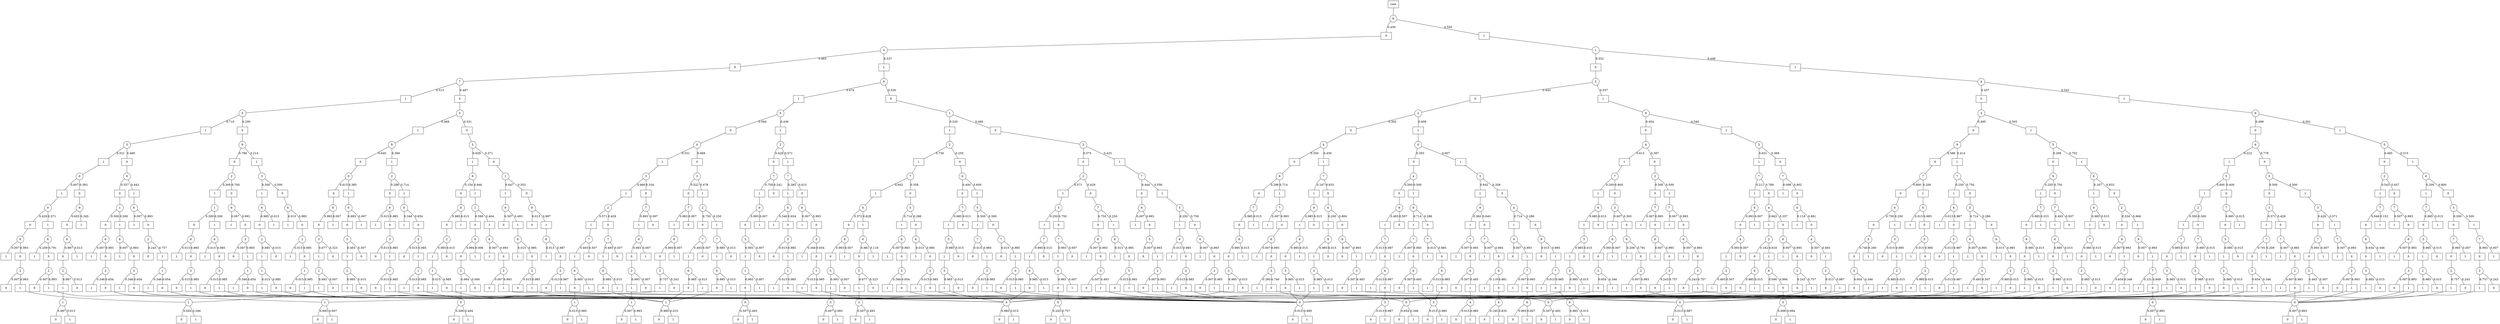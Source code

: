 graph G {
splines=true;
0 [shape=box, label = "root" ]
0--1;
1 [shape=circle, label=8]
1--2[label = 0.450, labelangle=110];
2 [shape=box, label=0]
2--3;
3 [shape=circle, label=4]
3--4[label = 0.463, labelangle=110];
4 [shape=box, label=0]
4--5;
5 [shape=circle, label=7]
5--6[label = 0.487, labelangle=110];
6 [shape=box, label=0]
6--7;
7 [shape=circle, label=5]
7--8[label = 0.531, labelangle=110];
8 [shape=box, label=0]
8--9;
9 [shape=circle, label=3]
9--10[label = 0.371, labelangle=110];
10 [shape=box, label=0]
10--11;
11 [shape=circle, label=1]
11--12[label = 0.353, labelangle=110];
12 [shape=box, label=0]
12--13;
13 [shape=circle, label=9]
13--14[label = 0.013, labelangle=110];
14 [shape=box, label=0]
13--15[label = 0.987, labelangle=110];
15 [shape=box, label=1]
15--16;
16 [shape=circle, label=6]
16--17[label = 0.987, labelangle=110];
17 [shape=box, label=0]
17--18;
18 [shape=circle, label=2]
18--19[label = 0.013, labelangle=110];
19 [shape=box, label=0]
18--20[label = 0.987, labelangle=110];
20 [shape=box, label=1]
20--21;
21 [shape=circle, label=0]
21--22[label = 0.013, labelangle=110];
22 [shape=box, label=0]
21--23[label = 0.987, labelangle=110];
23 [shape=box, label=1]
16--24[label = 0.013, labelangle=110];
24 [shape=box, label=1]
11--25[label = 0.647, labelangle=110];
25 [shape=box, label=1]
25--26;
26 [shape=circle, label=9]
26--27[label = 0.507, labelangle=110];
27 [shape=box, label=0]
26--28[label = 0.493, labelangle=110];
28 [shape=box, label=1]
28--29;
29 [shape=circle, label=6]
29--30[label = 0.985, labelangle=110];
30 [shape=box, label=0]
30--31;
31 [shape=circle, label=2]
31--32[label = 0.015, labelangle=110];
32 [shape=box, label=0]
31--33[label = 0.985, labelangle=110];
33 [shape=box, label=1]
33--34;
34 [shape=circle, label=0]
34--35[label = 0.015, labelangle=110];
35 [shape=box, label=0]
34--36[label = 0.985, labelangle=110];
36 [shape=box, label=1]
29--37[label = 0.015, labelangle=110];
37 [shape=box, label=1]
9--38[label = 0.629, labelangle=110];
38 [shape=box, label=1]
38--39;
39 [shape=circle, label=9]
39--40[label = 0.154, labelangle=110];
40 [shape=box, label=0]
40--41;
41 [shape=circle, label=6]
41--42[label = 0.985, labelangle=110];
42 [shape=box, label=0]
42--43;
43 [shape=circle, label=2]
43--44[label = 0.015, labelangle=110];
44 [shape=box, label=0]
43--45[label = 0.985, labelangle=110];
45 [shape=box, label=1]
45--46;
46 [shape=circle, label=1]
46--47[label = 0.985, labelangle=110];
47 [shape=box, label=0]
47--48;
48 [shape=circle, label=0]
48--49[label = 0.985, labelangle=110];
49 [shape=box, label=0]
48--50[label = 0.015, labelangle=110];
50 [shape=box, label=1]
46--51[label = 0.015, labelangle=110];
51 [shape=box, label=1]
41--52[label = 0.015, labelangle=110];
52 [shape=box, label=1]
39--53[label = 0.846, labelangle=110];
53 [shape=box, label=1]
53--54;
54 [shape=circle, label=1]
54--55[label = 0.596, labelangle=110];
55 [shape=box, label=0]
55--56;
56 [shape=circle, label=6]
56--57[label = 0.994, labelangle=110];
57 [shape=box, label=0]
57--58;
58 [shape=circle, label=2]
58--59[label = 0.006, labelangle=110];
59 [shape=box, label=0]
58--60[label = 0.994, labelangle=110];
60 [shape=box, label=1]
60--61;
61 [shape=circle, label=0]
61--62[label = 0.506, labelangle=110];
62 [shape=box, label=0]
61--63[label = 0.494, labelangle=110];
63 [shape=box, label=1]
56--64[label = 0.006, labelangle=110];
64 [shape=box, label=1]
54--65[label = 0.404, labelangle=110];
65 [shape=box, label=1]
65--66;
66 [shape=circle, label=6]
66--67[label = 0.993, labelangle=110];
67 [shape=box, label=0]
67--68;
68 [shape=circle, label=2]
68--69[label = 0.007, labelangle=110];
69 [shape=box, label=0]
68--70[label = 0.993, labelangle=110];
70 [shape=box, label=1]
70--71;
71 [shape=circle, label=0]
71--72[label = 0.007, labelangle=110];
72 [shape=box, label=0]
71--73[label = 0.993, labelangle=110];
73 [shape=box, label=1]
66--74[label = 0.007, labelangle=110];
74 [shape=box, label=1]
7--75[label = 0.469, labelangle=110];
75 [shape=box, label=1]
75--76;
76 [shape=circle, label=9]
76--77[label = 0.640, labelangle=110];
77 [shape=box, label=0]
77--78;
78 [shape=circle, label=0]
78--79[label = 0.615, labelangle=110];
79 [shape=box, label=0]
79--80;
80 [shape=circle, label=6]
80--81[label = 0.993, labelangle=110];
81 [shape=box, label=0]
81--82;
82 [shape=circle, label=3]
82--83[label = 0.323, labelangle=110];
83 [shape=box, label=0]
82--84[label = 0.677, labelangle=110];
84 [shape=box, label=1]
84--85;
85 [shape=circle, label=2]
85--86[label = 0.007, labelangle=110];
86 [shape=box, label=0]
85--87[label = 0.993, labelangle=110];
87 [shape=box, label=1]
87--88;
88 [shape=circle, label=1]
88--89[label = 0.654, labelangle=110];
89 [shape=box, label=0]
88--90[label = 0.346, labelangle=110];
90 [shape=box, label=1]
80--91[label = 0.007, labelangle=110];
91 [shape=box, label=1]
78--92[label = 0.385, labelangle=110];
92 [shape=box, label=1]
92--93;
93 [shape=circle, label=6]
93--94[label = 0.993, labelangle=110];
94 [shape=box, label=0]
94--95;
95 [shape=circle, label=3]
95--96[label = 0.507, labelangle=110];
96 [shape=box, label=0]
95--97[label = 0.493, labelangle=110];
97 [shape=box, label=1]
97--98;
98 [shape=circle, label=2]
98--99[label = 0.015, labelangle=110];
99 [shape=box, label=0]
98--100[label = 0.985, labelangle=110];
100 [shape=box, label=1]
100--101;
101 [shape=circle, label=1]
101--102[label = 0.985, labelangle=110];
102 [shape=box, label=0]
101--103[label = 0.015, labelangle=110];
103 [shape=box, label=1]
93--104[label = 0.007, labelangle=110];
104 [shape=box, label=1]
76--105[label = 0.360, labelangle=110];
105 [shape=box, label=1]
105--106;
106 [shape=circle, label=2]
106--107[label = 0.286, labelangle=110];
107 [shape=box, label=0]
107--108;
108 [shape=circle, label=6]
108--109[label = 0.985, labelangle=110];
109 [shape=box, label=0]
109--110;
110 [shape=circle, label=3]
110--111[label = 0.015, labelangle=110];
111 [shape=box, label=0]
110--112[label = 0.985, labelangle=110];
112 [shape=box, label=1]
112--113;
113 [shape=circle, label=1]
113--114[label = 0.015, labelangle=110];
114 [shape=box, label=0]
113--115[label = 0.985, labelangle=110];
115 [shape=box, label=1]
115--34;
108--119[label = 0.015, labelangle=110];
119 [shape=box, label=1]
106--120[label = 0.714, labelangle=110];
120 [shape=box, label=1]
120--121;
121 [shape=circle, label=6]
121--122[label = 0.654, labelangle=110];
122 [shape=box, label=0]
122--123;
123 [shape=circle, label=3]
123--124[label = 0.015, labelangle=110];
124 [shape=box, label=0]
123--125[label = 0.985, labelangle=110];
125 [shape=box, label=1]
125--126;
126 [shape=circle, label=1]
126--127[label = 0.985, labelangle=110];
127 [shape=box, label=0]
127--34;
126--131[label = 0.015, labelangle=110];
131 [shape=box, label=1]
121--132[label = 0.346, labelangle=110];
132 [shape=box, label=1]
5--133[label = 0.513, labelangle=110];
133 [shape=box, label=1]
133--134;
134 [shape=circle, label=5]
134--135[label = 0.290, labelangle=110];
135 [shape=box, label=0]
135--136;
136 [shape=circle, label=9]
136--137[label = 0.786, labelangle=110];
137 [shape=box, label=0]
137--138;
138 [shape=circle, label=2]
138--139[label = 0.700, labelangle=110];
139 [shape=box, label=0]
139--140;
140 [shape=circle, label=6]
140--141[label = 0.993, labelangle=110];
141 [shape=box, label=0]
141--142;
142 [shape=circle, label=3]
142--143[label = 0.007, labelangle=110];
143 [shape=box, label=0]
142--144[label = 0.993, labelangle=110];
144 [shape=box, label=1]
144--145;
145 [shape=circle, label=1]
145--146[label = 0.654, labelangle=110];
146 [shape=box, label=0]
146--34;
145--150[label = 0.346, labelangle=110];
150 [shape=box, label=1]
140--151[label = 0.007, labelangle=110];
151 [shape=box, label=1]
138--152[label = 0.300, labelangle=110];
152 [shape=box, label=1]
152--153;
153 [shape=circle, label=1]
153--154[label = 0.500, labelangle=110];
154 [shape=box, label=0]
154--155;
155 [shape=circle, label=6]
155--156[label = 0.985, labelangle=110];
156 [shape=box, label=0]
156--157;
157 [shape=circle, label=3]
157--158[label = 0.015, labelangle=110];
158 [shape=box, label=0]
157--159[label = 0.985, labelangle=110];
159 [shape=box, label=1]
159--48;
155--163[label = 0.015, labelangle=110];
163 [shape=box, label=1]
153--164[label = 0.500, labelangle=110];
164 [shape=box, label=1]
164--165;
165 [shape=circle, label=6]
165--166[label = 0.985, labelangle=110];
166 [shape=box, label=0]
166--167;
167 [shape=circle, label=3]
167--168[label = 0.015, labelangle=110];
168 [shape=box, label=0]
167--169[label = 0.985, labelangle=110];
169 [shape=box, label=1]
169--34;
165--173[label = 0.015, labelangle=110];
173 [shape=box, label=1]
136--174[label = 0.214, labelangle=110];
174 [shape=box, label=1]
174--175;
175 [shape=circle, label=3]
175--176[label = 0.500, labelangle=110];
176 [shape=box, label=0]
176--177;
177 [shape=circle, label=6]
177--178[label = 0.985, labelangle=110];
178 [shape=box, label=0]
178--179;
179 [shape=circle, label=2]
179--180[label = 0.985, labelangle=110];
180 [shape=box, label=0]
180--181;
181 [shape=circle, label=1]
181--182[label = 0.015, labelangle=110];
182 [shape=box, label=0]
181--183[label = 0.985, labelangle=110];
183 [shape=box, label=1]
183--34;
179--187[label = 0.015, labelangle=110];
187 [shape=box, label=1]
177--188[label = 0.015, labelangle=110];
188 [shape=box, label=1]
175--189[label = 0.500, labelangle=110];
189 [shape=box, label=1]
189--190;
190 [shape=circle, label=6]
190--191[label = 0.985, labelangle=110];
191 [shape=box, label=0]
191--192;
192 [shape=circle, label=2]
192--193[label = 0.015, labelangle=110];
193 [shape=box, label=0]
192--194[label = 0.985, labelangle=110];
194 [shape=box, label=1]
194--195;
195 [shape=circle, label=1]
195--196[label = 0.985, labelangle=110];
196 [shape=box, label=0]
196--48;
195--200[label = 0.015, labelangle=110];
200 [shape=box, label=1]
190--201[label = 0.015, labelangle=110];
201 [shape=box, label=1]
134--202[label = 0.710, labelangle=110];
202 [shape=box, label=1]
202--203;
203 [shape=circle, label=3]
203--204[label = 0.469, labelangle=110];
204 [shape=box, label=0]
204--205;
205 [shape=circle, label=9]
205--206[label = 0.557, labelangle=110];
206 [shape=box, label=0]
206--207;
207 [shape=circle, label=1]
207--208[label = 0.500, labelangle=110];
208 [shape=box, label=0]
208--209;
209 [shape=circle, label=6]
209--210[label = 0.993, labelangle=110];
210 [shape=box, label=0]
210--211;
211 [shape=circle, label=2]
211--212[label = 0.654, labelangle=110];
212 [shape=box, label=0]
212--34;
211--216[label = 0.346, labelangle=110];
216 [shape=box, label=1]
209--217[label = 0.007, labelangle=110];
217 [shape=box, label=1]
207--218[label = 0.500, labelangle=110];
218 [shape=box, label=1]
218--219;
219 [shape=circle, label=6]
219--220[label = 0.993, labelangle=110];
220 [shape=box, label=0]
220--221;
221 [shape=circle, label=2]
221--222[label = 0.654, labelangle=110];
222 [shape=box, label=0]
222--34;
221--226[label = 0.346, labelangle=110];
226 [shape=box, label=1]
219--227[label = 0.007, labelangle=110];
227 [shape=box, label=1]
205--228[label = 0.443, labelangle=110];
228 [shape=box, label=1]
228--229;
229 [shape=circle, label=6]
229--230[label = 0.993, labelangle=110];
230 [shape=box, label=0]
230--231;
231 [shape=circle, label=2]
231--232[label = 0.243, labelangle=110];
232 [shape=box, label=0]
231--233[label = 0.757, labelangle=110];
233 [shape=box, label=1]
233--234;
234 [shape=circle, label=1]
234--235[label = 0.654, labelangle=110];
235 [shape=box, label=0]
235--34;
234--239[label = 0.346, labelangle=110];
239 [shape=box, label=1]
229--240[label = 0.007, labelangle=110];
240 [shape=box, label=1]
203--241[label = 0.531, labelangle=110];
241 [shape=box, label=1]
241--242;
242 [shape=circle, label=0]
242--243[label = 0.393, labelangle=110];
243 [shape=box, label=0]
243--244;
244 [shape=circle, label=9]
244--245[label = 0.655, labelangle=110];
245 [shape=box, label=0]
245--246;
246 [shape=circle, label=6]
246--247[label = 0.987, labelangle=110];
247 [shape=box, label=0]
247--248;
248 [shape=circle, label=2]
248--249[label = 0.013, labelangle=110];
249 [shape=box, label=0]
248--250[label = 0.987, labelangle=110];
250 [shape=box, label=1]
250--251;
251 [shape=circle, label=1]
251--252[label = 0.987, labelangle=110];
252 [shape=box, label=0]
251--253[label = 0.013, labelangle=110];
253 [shape=box, label=1]
246--254[label = 0.013, labelangle=110];
254 [shape=box, label=1]
244--255[label = 0.345, labelangle=110];
255 [shape=box, label=1]
242--256[label = 0.607, labelangle=110];
256 [shape=box, label=1]
256--257;
257 [shape=circle, label=9]
257--258[label = 0.429, labelangle=110];
258 [shape=box, label=0]
258--259;
259 [shape=circle, label=6]
259--260[label = 0.993, labelangle=110];
260 [shape=box, label=0]
260--261;
261 [shape=circle, label=2]
261--262[label = 0.007, labelangle=110];
262 [shape=box, label=0]
261--263[label = 0.993, labelangle=110];
263 [shape=box, label=1]
263--88;
259--267[label = 0.007, labelangle=110];
267 [shape=box, label=1]
257--268[label = 0.571, labelangle=110];
268 [shape=box, label=1]
268--269;
269 [shape=circle, label=6]
269--270[label = 0.791, labelangle=110];
270 [shape=box, label=0]
270--271;
271 [shape=circle, label=2]
271--272[label = 0.007, labelangle=110];
272 [shape=box, label=0]
271--273[label = 0.993, labelangle=110];
273 [shape=box, label=1]
273--274;
274 [shape=circle, label=1]
274--275[label = 0.993, labelangle=110];
275 [shape=box, label=0]
274--276[label = 0.007, labelangle=110];
276 [shape=box, label=1]
269--277[label = 0.209, labelangle=110];
277 [shape=box, label=1]
3--278[label = 0.537, labelangle=110];
278 [shape=box, label=1]
278--279;
279 [shape=circle, label=9]
279--280[label = 0.526, labelangle=110];
280 [shape=box, label=0]
280--281;
281 [shape=circle, label=1]
281--282[label = 0.480, labelangle=110];
282 [shape=box, label=0]
282--283;
283 [shape=circle, label=3]
283--284[label = 0.575, labelangle=110];
284 [shape=box, label=0]
284--285;
285 [shape=circle, label=2]
285--286[label = 0.429, labelangle=110];
286 [shape=box, label=0]
286--287;
287 [shape=circle, label=7]
287--288[label = 0.750, labelangle=110];
288 [shape=box, label=0]
288--289;
289 [shape=circle, label=6]
289--290[label = 0.993, labelangle=110];
290 [shape=box, label=0]
290--291;
291 [shape=circle, label=5]
291--292[label = 0.507, labelangle=110];
292 [shape=box, label=0]
291--293[label = 0.493, labelangle=110];
293 [shape=box, label=1]
293--34;
289--297[label = 0.007, labelangle=110];
297 [shape=box, label=1]
287--298[label = 0.250, labelangle=110];
298 [shape=box, label=1]
298--299;
299 [shape=circle, label=6]
299--300[label = 0.985, labelangle=110];
300 [shape=box, label=0]
300--301;
301 [shape=circle, label=5]
301--302[label = 0.015, labelangle=110];
302 [shape=box, label=0]
301--303[label = 0.985, labelangle=110];
303 [shape=box, label=1]
303--34;
299--307[label = 0.015, labelangle=110];
307 [shape=box, label=1]
285--308[label = 0.571, labelangle=110];
308 [shape=box, label=1]
308--309;
309 [shape=circle, label=5]
309--310[label = 0.750, labelangle=110];
310 [shape=box, label=0]
310--311;
311 [shape=circle, label=7]
311--312[label = 0.007, labelangle=110];
312 [shape=box, label=0]
311--313[label = 0.993, labelangle=110];
313 [shape=box, label=1]
313--314;
314 [shape=circle, label=6]
314--315[label = 0.993, labelangle=110];
315 [shape=box, label=0]
315--316;
316 [shape=circle, label=0]
316--317[label = 0.243, labelangle=110];
317 [shape=box, label=0]
316--318[label = 0.757, labelangle=110];
318 [shape=box, label=1]
314--319[label = 0.007, labelangle=110];
319 [shape=box, label=1]
309--320[label = 0.250, labelangle=110];
320 [shape=box, label=1]
320--321;
321 [shape=circle, label=7]
321--322[label = 0.015, labelangle=110];
322 [shape=box, label=0]
321--323[label = 0.985, labelangle=110];
323 [shape=box, label=1]
323--324;
324 [shape=circle, label=6]
324--325[label = 0.985, labelangle=110];
325 [shape=box, label=0]
325--48;
324--329[label = 0.015, labelangle=110];
329 [shape=box, label=1]
283--330[label = 0.425, labelangle=110];
330 [shape=box, label=1]
330--331;
331 [shape=circle, label=7]
331--332[label = 0.444, labelangle=110];
332 [shape=box, label=0]
332--333;
333 [shape=circle, label=6]
333--334[label = 0.993, labelangle=110];
334 [shape=box, label=0]
334--335;
335 [shape=circle, label=5]
335--336[label = 0.007, labelangle=110];
336 [shape=box, label=0]
335--337[label = 0.993, labelangle=110];
337 [shape=box, label=1]
337--338;
338 [shape=circle, label=2]
338--339[label = 0.007, labelangle=110];
339 [shape=box, label=0]
338--340[label = 0.993, labelangle=110];
340 [shape=box, label=1]
340--341;
341 [shape=circle, label=0]
341--342[label = 0.654, labelangle=110];
342 [shape=box, label=0]
341--343[label = 0.346, labelangle=110];
343 [shape=box, label=1]
333--344[label = 0.007, labelangle=110];
344 [shape=box, label=1]
331--345[label = 0.556, labelangle=110];
345 [shape=box, label=1]
345--346;
346 [shape=circle, label=5]
346--347[label = 0.750, labelangle=110];
347 [shape=box, label=0]
347--348;
348 [shape=circle, label=6]
348--349[label = 0.993, labelangle=110];
349 [shape=box, label=0]
349--350;
350 [shape=circle, label=2]
350--351[label = 0.007, labelangle=110];
351 [shape=box, label=0]
350--352[label = 0.993, labelangle=110];
352 [shape=box, label=1]
352--71;
348--356[label = 0.007, labelangle=110];
356 [shape=box, label=1]
346--357[label = 0.250, labelangle=110];
357 [shape=box, label=1]
357--358;
358 [shape=circle, label=6]
358--359[label = 0.985, labelangle=110];
359 [shape=box, label=0]
359--360;
360 [shape=circle, label=2]
360--361[label = 0.985, labelangle=110];
361 [shape=box, label=0]
361--34;
360--365[label = 0.015, labelangle=110];
365 [shape=box, label=1]
358--366[label = 0.015, labelangle=110];
366 [shape=box, label=1]
281--367[label = 0.520, labelangle=110];
367 [shape=box, label=1]
367--368;
368 [shape=circle, label=2]
368--369[label = 0.250, labelangle=110];
369 [shape=box, label=0]
369--370;
370 [shape=circle, label=6]
370--371[label = 0.400, labelangle=110];
371 [shape=box, label=0]
371--372;
372 [shape=circle, label=7]
372--373[label = 0.015, labelangle=110];
373 [shape=box, label=0]
372--374[label = 0.985, labelangle=110];
374 [shape=box, label=1]
374--375;
375 [shape=circle, label=5]
375--376[label = 0.015, labelangle=110];
376 [shape=box, label=0]
375--377[label = 0.985, labelangle=110];
377 [shape=box, label=1]
377--378;
378 [shape=circle, label=3]
378--379[label = 0.015, labelangle=110];
379 [shape=box, label=0]
378--380[label = 0.985, labelangle=110];
380 [shape=box, label=1]
380--48;
370--384[label = 0.600, labelangle=110];
384 [shape=box, label=1]
384--385;
385 [shape=circle, label=5]
385--386[label = 0.500, labelangle=110];
386 [shape=box, label=0]
386--387;
387 [shape=circle, label=7]
387--388[label = 0.015, labelangle=110];
388 [shape=box, label=0]
387--389[label = 0.985, labelangle=110];
389 [shape=box, label=1]
389--390;
390 [shape=circle, label=3]
390--391[label = 0.015, labelangle=110];
391 [shape=box, label=0]
390--392[label = 0.985, labelangle=110];
392 [shape=box, label=1]
392--34;
385--396[label = 0.500, labelangle=110];
396 [shape=box, label=1]
396--397;
397 [shape=circle, label=7]
397--398[label = 0.015, labelangle=110];
398 [shape=box, label=0]
397--399[label = 0.985, labelangle=110];
399 [shape=box, label=1]
399--400;
400 [shape=circle, label=3]
400--401[label = 0.015, labelangle=110];
401 [shape=box, label=0]
400--402[label = 0.985, labelangle=110];
402 [shape=box, label=1]
402--34;
368--406[label = 0.750, labelangle=110];
406 [shape=box, label=1]
406--407;
407 [shape=circle, label=7]
407--408[label = 0.358, labelangle=110];
408 [shape=box, label=0]
408--409;
409 [shape=circle, label=5]
409--410[label = 0.286, labelangle=110];
410 [shape=box, label=0]
410--411;
411 [shape=circle, label=6]
411--412[label = 0.985, labelangle=110];
412 [shape=box, label=0]
412--413;
413 [shape=circle, label=3]
413--414[label = 0.985, labelangle=110];
414 [shape=box, label=0]
414--34;
413--418[label = 0.015, labelangle=110];
418 [shape=box, label=1]
411--419[label = 0.015, labelangle=110];
419 [shape=box, label=1]
409--420[label = 0.714, labelangle=110];
420 [shape=box, label=1]
420--421;
421 [shape=circle, label=6]
421--422[label = 0.993, labelangle=110];
422 [shape=box, label=0]
422--423;
423 [shape=circle, label=3]
423--424[label = 0.654, labelangle=110];
424 [shape=box, label=0]
424--34;
423--428[label = 0.346, labelangle=110];
428 [shape=box, label=1]
421--429[label = 0.007, labelangle=110];
429 [shape=box, label=1]
407--430[label = 0.642, labelangle=110];
430 [shape=box, label=1]
430--431;
431 [shape=circle, label=0]
431--432[label = 0.372, labelangle=110];
432 [shape=box, label=0]
432--433;
433 [shape=circle, label=6]
433--434[label = 0.993, labelangle=110];
434 [shape=box, label=0]
434--435;
435 [shape=circle, label=5]
435--436[label = 0.007, labelangle=110];
436 [shape=box, label=0]
435--437[label = 0.993, labelangle=110];
437 [shape=box, label=1]
437--438;
438 [shape=circle, label=3]
438--439[label = 0.007, labelangle=110];
439 [shape=box, label=0]
438--440[label = 0.993, labelangle=110];
440 [shape=box, label=1]
433--441[label = 0.007, labelangle=110];
441 [shape=box, label=1]
431--442[label = 0.628, labelangle=110];
442 [shape=box, label=1]
442--443;
443 [shape=circle, label=6]
443--444[label = 0.881, labelangle=110];
444 [shape=box, label=0]
444--445;
445 [shape=circle, label=5]
445--446[label = 0.323, labelangle=110];
446 [shape=box, label=0]
445--447[label = 0.677, labelangle=110];
447 [shape=box, label=1]
447--448;
448 [shape=circle, label=3]
448--449[label = 0.507, labelangle=110];
449 [shape=box, label=0]
448--450[label = 0.493, labelangle=110];
450 [shape=box, label=1]
443--451[label = 0.119, labelangle=110];
451 [shape=box, label=1]
279--452[label = 0.474, labelangle=110];
452 [shape=box, label=1]
452--453;
453 [shape=circle, label=5]
453--454[label = 0.564, labelangle=110];
454 [shape=box, label=0]
454--455;
455 [shape=circle, label=0]
455--456[label = 0.469, labelangle=110];
456 [shape=box, label=0]
456--457;
457 [shape=circle, label=3]
457--458[label = 0.522, labelangle=110];
458 [shape=box, label=0]
458--459;
459 [shape=circle, label=7]
459--460[label = 0.007, labelangle=110];
460 [shape=box, label=0]
459--461[label = 0.993, labelangle=110];
461 [shape=box, label=1]
461--462;
462 [shape=circle, label=6]
462--463[label = 0.993, labelangle=110];
463 [shape=box, label=0]
463--464;
464 [shape=circle, label=2]
464--465[label = 0.243, labelangle=110];
465 [shape=box, label=0]
464--466[label = 0.757, labelangle=110];
466 [shape=box, label=1]
466--274;
462--470[label = 0.007, labelangle=110];
470 [shape=box, label=1]
457--471[label = 0.478, labelangle=110];
471 [shape=box, label=1]
471--472;
472 [shape=circle, label=2]
472--473[label = 0.750, labelangle=110];
473 [shape=box, label=0]
473--474;
474 [shape=circle, label=7]
474--475[label = 0.507, labelangle=110];
475 [shape=box, label=0]
474--476[label = 0.493, labelangle=110];
476 [shape=box, label=1]
476--477;
477 [shape=circle, label=6]
477--478[label = 0.985, labelangle=110];
478 [shape=box, label=0]
478--101;
477--482[label = 0.015, labelangle=110];
482 [shape=box, label=1]
472--483[label = 0.250, labelangle=110];
483 [shape=box, label=1]
483--484;
484 [shape=circle, label=7]
484--485[label = 0.015, labelangle=110];
485 [shape=box, label=0]
484--486[label = 0.985, labelangle=110];
486 [shape=box, label=1]
486--487;
487 [shape=circle, label=6]
487--488[label = 0.985, labelangle=110];
488 [shape=box, label=0]
488--101;
487--492[label = 0.015, labelangle=110];
492 [shape=box, label=1]
455--493[label = 0.531, labelangle=110];
493 [shape=box, label=1]
493--494;
494 [shape=circle, label=3]
494--495[label = 0.334, labelangle=110];
495 [shape=box, label=0]
495--496;
496 [shape=circle, label=7]
496--497[label = 0.007, labelangle=110];
497 [shape=box, label=0]
496--498[label = 0.993, labelangle=110];
498 [shape=box, label=1]
498--499;
499 [shape=circle, label=6]
499--500[label = 0.993, labelangle=110];
500 [shape=box, label=0]
500--501;
501 [shape=circle, label=2]
501--502[label = 0.007, labelangle=110];
502 [shape=box, label=0]
501--503[label = 0.993, labelangle=110];
503 [shape=box, label=1]
503--504;
504 [shape=circle, label=1]
504--505[label = 0.007, labelangle=110];
505 [shape=box, label=0]
504--506[label = 0.993, labelangle=110];
506 [shape=box, label=1]
499--507[label = 0.007, labelangle=110];
507 [shape=box, label=1]
494--508[label = 0.666, labelangle=110];
508 [shape=box, label=1]
508--509;
509 [shape=circle, label=2]
509--510[label = 0.429, labelangle=110];
510 [shape=box, label=0]
510--511;
511 [shape=circle, label=7]
511--512[label = 0.507, labelangle=110];
512 [shape=box, label=0]
511--513[label = 0.493, labelangle=110];
513 [shape=box, label=1]
513--514;
514 [shape=circle, label=6]
514--515[label = 0.985, labelangle=110];
515 [shape=box, label=0]
515--101;
514--519[label = 0.015, labelangle=110];
519 [shape=box, label=1]
509--520[label = 0.571, labelangle=110];
520 [shape=box, label=1]
520--521;
521 [shape=circle, label=7]
521--522[label = 0.507, labelangle=110];
522 [shape=box, label=0]
521--523[label = 0.493, labelangle=110];
523 [shape=box, label=1]
523--524;
524 [shape=circle, label=6]
524--525[label = 0.985, labelangle=110];
525 [shape=box, label=0]
525--526;
526 [shape=circle, label=1]
526--527[label = 0.015, labelangle=110];
527 [shape=box, label=0]
526--528[label = 0.985, labelangle=110];
528 [shape=box, label=1]
524--529[label = 0.015, labelangle=110];
529 [shape=box, label=1]
453--530[label = 0.436, labelangle=110];
530 [shape=box, label=1]
530--531;
531 [shape=circle, label=2]
531--532[label = 0.429, labelangle=110];
532 [shape=box, label=0]
532--533;
533 [shape=circle, label=7]
533--534[label = 0.242, labelangle=110];
534 [shape=box, label=0]
533--535[label = 0.758, labelangle=110];
535 [shape=box, label=1]
535--536;
536 [shape=circle, label=6]
536--537[label = 0.993, labelangle=110];
537 [shape=box, label=0]
537--538;
538 [shape=circle, label=3]
538--539[label = 0.007, labelangle=110];
539 [shape=box, label=0]
538--540[label = 0.993, labelangle=110];
540 [shape=box, label=1]
540--541;
541 [shape=circle, label=1]
541--542[label = 0.993, labelangle=110];
542 [shape=box, label=0]
542--543;
543 [shape=circle, label=0]
543--544[label = 0.507, labelangle=110];
544 [shape=box, label=0]
543--545[label = 0.493, labelangle=110];
545 [shape=box, label=1]
541--546[label = 0.007, labelangle=110];
546 [shape=box, label=1]
536--547[label = 0.007, labelangle=110];
547 [shape=box, label=1]
531--548[label = 0.571, labelangle=110];
548 [shape=box, label=1]
548--549;
549 [shape=circle, label=7]
549--550[label = 0.615, labelangle=110];
550 [shape=box, label=0]
550--551;
551 [shape=circle, label=6]
551--552[label = 0.993, labelangle=110];
552 [shape=box, label=0]
552--553;
553 [shape=circle, label=3]
553--554[label = 0.654, labelangle=110];
554 [shape=box, label=0]
554--555;
555 [shape=circle, label=1]
555--556[label = 0.985, labelangle=110];
556 [shape=box, label=0]
556--34;
555--560[label = 0.015, labelangle=110];
560 [shape=box, label=1]
553--561[label = 0.346, labelangle=110];
561 [shape=box, label=1]
551--562[label = 0.007, labelangle=110];
562 [shape=box, label=1]
549--563[label = 0.385, labelangle=110];
563 [shape=box, label=1]
563--564;
564 [shape=circle, label=6]
564--565[label = 0.654, labelangle=110];
565 [shape=box, label=0]
565--566;
566 [shape=circle, label=3]
566--567[label = 0.015, labelangle=110];
567 [shape=box, label=0]
566--568[label = 0.985, labelangle=110];
568 [shape=box, label=1]
568--569;
569 [shape=circle, label=1]
569--570[label = 0.985, labelangle=110];
570 [shape=box, label=0]
570--34;
569--574[label = 0.015, labelangle=110];
574 [shape=box, label=1]
564--575[label = 0.346, labelangle=110];
575 [shape=box, label=1]
1--576[label = 0.550, labelangle=110];
576 [shape=box, label=1]
576--577;
577 [shape=circle, label=1]
577--578[label = 0.552, labelangle=110];
578 [shape=box, label=0]
578--579;
579 [shape=circle, label=5]
579--580[label = 0.443, labelangle=110];
580 [shape=box, label=0]
580--581;
581 [shape=circle, label=2]
581--582[label = 0.392, labelangle=110];
582 [shape=box, label=0]
582--583;
583 [shape=circle, label=4]
583--584[label = 0.550, labelangle=110];
584 [shape=box, label=0]
584--585;
585 [shape=circle, label=9]
585--586[label = 0.286, labelangle=110];
586 [shape=box, label=0]
586--587;
587 [shape=circle, label=7]
587--588[label = 0.985, labelangle=110];
588 [shape=box, label=0]
588--589;
589 [shape=circle, label=6]
589--590[label = 0.985, labelangle=110];
590 [shape=box, label=0]
590--591;
591 [shape=circle, label=3]
591--592[label = 0.015, labelangle=110];
592 [shape=box, label=0]
591--593[label = 0.985, labelangle=110];
593 [shape=box, label=1]
593--48;
589--597[label = 0.015, labelangle=110];
597 [shape=box, label=1]
587--598[label = 0.015, labelangle=110];
598 [shape=box, label=1]
585--599[label = 0.714, labelangle=110];
599 [shape=box, label=1]
599--600;
600 [shape=circle, label=7]
600--601[label = 0.993, labelangle=110];
601 [shape=box, label=0]
601--602;
602 [shape=circle, label=6]
602--603[label = 0.993, labelangle=110];
603 [shape=box, label=0]
603--604;
604 [shape=circle, label=3]
604--605[label = 0.740, labelangle=110];
605 [shape=box, label=0]
605--606;
606 [shape=circle, label=0]
606--607[label = 0.507, labelangle=110];
607 [shape=box, label=0]
606--608[label = 0.493, labelangle=110];
608 [shape=box, label=1]
604--609[label = 0.260, labelangle=110];
609 [shape=box, label=1]
602--610[label = 0.007, labelangle=110];
610 [shape=box, label=1]
600--611[label = 0.007, labelangle=110];
611 [shape=box, label=1]
583--612[label = 0.450, labelangle=110];
612 [shape=box, label=1]
612--613;
613 [shape=circle, label=7]
613--614[label = 0.833, labelangle=110];
614 [shape=box, label=0]
614--615;
615 [shape=circle, label=6]
615--616[label = 0.800, labelangle=110];
616 [shape=box, label=0]
616--617;
617 [shape=circle, label=9]
617--618[label = 0.007, labelangle=110];
618 [shape=box, label=0]
617--619[label = 0.993, labelangle=110];
619 [shape=box, label=1]
619--620;
620 [shape=circle, label=3]
620--621[label = 0.507, labelangle=110];
621 [shape=box, label=0]
620--622[label = 0.493, labelangle=110];
622 [shape=box, label=1]
622--21;
615--626[label = 0.200, labelangle=110];
626 [shape=box, label=1]
626--627;
627 [shape=circle, label=9]
627--628[label = 0.015, labelangle=110];
628 [shape=box, label=0]
627--629[label = 0.985, labelangle=110];
629 [shape=box, label=1]
629--630;
630 [shape=circle, label=3]
630--631[label = 0.015, labelangle=110];
631 [shape=box, label=0]
630--632[label = 0.985, labelangle=110];
632 [shape=box, label=1]
632--34;
613--636[label = 0.167, labelangle=110];
636 [shape=box, label=1]
636--637;
637 [shape=circle, label=9]
637--638[label = 0.015, labelangle=110];
638 [shape=box, label=0]
637--639[label = 0.985, labelangle=110];
639 [shape=box, label=1]
639--640;
640 [shape=circle, label=6]
640--641[label = 0.985, labelangle=110];
641 [shape=box, label=0]
641--642;
642 [shape=circle, label=3]
642--643[label = 0.985, labelangle=110];
643 [shape=box, label=0]
643--34;
642--647[label = 0.015, labelangle=110];
647 [shape=box, label=1]
640--648[label = 0.015, labelangle=110];
648 [shape=box, label=1]
581--649[label = 0.608, labelangle=110];
649 [shape=box, label=1]
649--650;
650 [shape=circle, label=0]
650--651[label = 0.393, labelangle=110];
651 [shape=box, label=0]
651--652;
652 [shape=circle, label=4]
652--653[label = 0.500, labelangle=110];
653 [shape=box, label=0]
653--654;
654 [shape=circle, label=9]
654--655[label = 0.507, labelangle=110];
655 [shape=box, label=0]
654--656[label = 0.493, labelangle=110];
656 [shape=box, label=1]
656--657;
657 [shape=circle, label=7]
657--658[label = 0.987, labelangle=110];
658 [shape=box, label=0]
658--659;
659 [shape=circle, label=6]
659--660[label = 0.987, labelangle=110];
660 [shape=box, label=0]
660--661;
661 [shape=circle, label=3]
661--662[label = 0.013, labelangle=110];
662 [shape=box, label=0]
661--663[label = 0.987, labelangle=110];
663 [shape=box, label=1]
659--664[label = 0.013, labelangle=110];
664 [shape=box, label=1]
657--665[label = 0.013, labelangle=110];
665 [shape=box, label=1]
652--666[label = 0.500, labelangle=110];
666 [shape=box, label=1]
666--667;
667 [shape=circle, label=9]
667--668[label = 0.286, labelangle=110];
668 [shape=box, label=0]
668--669;
669 [shape=circle, label=7]
669--670[label = 0.985, labelangle=110];
670 [shape=box, label=0]
670--671;
671 [shape=circle, label=6]
671--672[label = 0.985, labelangle=110];
672 [shape=box, label=0]
672--673;
673 [shape=circle, label=3]
673--674[label = 0.015, labelangle=110];
674 [shape=box, label=0]
673--675[label = 0.985, labelangle=110];
675 [shape=box, label=1]
671--676[label = 0.015, labelangle=110];
676 [shape=box, label=1]
669--677[label = 0.015, labelangle=110];
677 [shape=box, label=1]
667--678[label = 0.714, labelangle=110];
678 [shape=box, label=1]
678--679;
679 [shape=circle, label=7]
679--680[label = 0.993, labelangle=110];
680 [shape=box, label=0]
680--681;
681 [shape=circle, label=6]
681--682[label = 0.507, labelangle=110];
682 [shape=box, label=0]
681--683[label = 0.493, labelangle=110];
683 [shape=box, label=1]
683--673;
679--687[label = 0.007, labelangle=110];
687 [shape=box, label=1]
650--688[label = 0.607, labelangle=110];
688 [shape=box, label=1]
688--689;
689 [shape=circle, label=3]
689--690[label = 0.358, labelangle=110];
690 [shape=box, label=0]
690--691;
691 [shape=circle, label=4]
691--692[label = 0.286, labelangle=110];
692 [shape=box, label=0]
692--693;
693 [shape=circle, label=9]
693--694[label = 0.015, labelangle=110];
694 [shape=box, label=0]
693--695[label = 0.985, labelangle=110];
695 [shape=box, label=1]
695--696;
696 [shape=circle, label=7]
696--697[label = 0.985, labelangle=110];
697 [shape=box, label=0]
697--698;
698 [shape=circle, label=6]
698--699[label = 0.985, labelangle=110];
699 [shape=box, label=0]
698--700[label = 0.015, labelangle=110];
700 [shape=box, label=1]
696--701[label = 0.015, labelangle=110];
701 [shape=box, label=1]
691--702[label = 0.714, labelangle=110];
702 [shape=box, label=1]
702--703;
703 [shape=circle, label=9]
703--704[label = 0.007, labelangle=110];
704 [shape=box, label=0]
703--705[label = 0.993, labelangle=110];
705 [shape=box, label=1]
705--706;
706 [shape=circle, label=7]
706--707[label = 0.993, labelangle=110];
707 [shape=box, label=0]
707--708;
708 [shape=circle, label=6]
708--709[label = 0.993, labelangle=110];
709 [shape=box, label=0]
708--710[label = 0.007, labelangle=110];
710 [shape=box, label=1]
706--711[label = 0.007, labelangle=110];
711 [shape=box, label=1]
689--712[label = 0.642, labelangle=110];
712 [shape=box, label=1]
712--713;
713 [shape=circle, label=9]
713--714[label = 0.640, labelangle=110];
714 [shape=box, label=0]
714--715;
715 [shape=circle, label=7]
715--716[label = 0.993, labelangle=110];
716 [shape=box, label=0]
716--717;
717 [shape=circle, label=6]
717--718[label = 0.881, labelangle=110];
718 [shape=box, label=0]
718--719;
719 [shape=circle, label=4]
719--720[label = 0.165, labelangle=110];
720 [shape=box, label=0]
719--721[label = 0.835, labelangle=110];
721 [shape=box, label=1]
717--722[label = 0.119, labelangle=110];
722 [shape=box, label=1]
715--723[label = 0.007, labelangle=110];
723 [shape=box, label=1]
713--724[label = 0.360, labelangle=110];
724 [shape=box, label=1]
724--725;
725 [shape=circle, label=7]
725--726[label = 0.993, labelangle=110];
726 [shape=box, label=0]
726--727;
727 [shape=circle, label=6]
727--728[label = 0.507, labelangle=110];
728 [shape=box, label=0]
727--729[label = 0.493, labelangle=110];
729 [shape=box, label=1]
729--730;
730 [shape=circle, label=4]
730--731[label = 0.015, labelangle=110];
731 [shape=box, label=0]
730--732[label = 0.985, labelangle=110];
732 [shape=box, label=1]
725--733[label = 0.007, labelangle=110];
733 [shape=box, label=1]
579--734[label = 0.557, labelangle=110];
734 [shape=box, label=1]
734--735;
735 [shape=circle, label=9]
735--736[label = 0.454, labelangle=110];
736 [shape=box, label=0]
736--737;
737 [shape=circle, label=4]
737--738[label = 0.387, labelangle=110];
738 [shape=box, label=0]
738--739;
739 [shape=circle, label=2]
739--740[label = 0.500, labelangle=110];
740 [shape=box, label=0]
740--741;
741 [shape=circle, label=7]
741--742[label = 0.993, labelangle=110];
742 [shape=box, label=0]
742--743;
743 [shape=circle, label=6]
743--744[label = 0.993, labelangle=110];
744 [shape=box, label=0]
744--745;
745 [shape=circle, label=3]
745--746[label = 0.243, labelangle=110];
746 [shape=box, label=0]
745--747[label = 0.757, labelangle=110];
747 [shape=box, label=1]
747--341;
743--751[label = 0.007, labelangle=110];
751 [shape=box, label=1]
741--752[label = 0.007, labelangle=110];
752 [shape=box, label=1]
739--753[label = 0.500, labelangle=110];
753 [shape=box, label=1]
753--754;
754 [shape=circle, label=7]
754--755[label = 0.993, labelangle=110];
755 [shape=box, label=0]
755--756;
756 [shape=circle, label=6]
756--757[label = 0.993, labelangle=110];
757 [shape=box, label=0]
757--758;
758 [shape=circle, label=3]
758--759[label = 0.243, labelangle=110];
759 [shape=box, label=0]
758--760[label = 0.757, labelangle=110];
760 [shape=box, label=1]
760--71;
756--764[label = 0.007, labelangle=110];
764 [shape=box, label=1]
754--765[label = 0.007, labelangle=110];
765 [shape=box, label=1]
737--766[label = 0.613, labelangle=110];
766 [shape=box, label=1]
766--767;
767 [shape=circle, label=7]
767--768[label = 0.800, labelangle=110];
768 [shape=box, label=0]
768--769;
769 [shape=circle, label=3]
769--770[label = 0.393, labelangle=110];
770 [shape=box, label=0]
770--771;
771 [shape=circle, label=6]
771--772[label = 0.791, labelangle=110];
772 [shape=box, label=0]
772--773;
773 [shape=circle, label=2]
773--774[label = 0.993, labelangle=110];
774 [shape=box, label=0]
774--71;
773--778[label = 0.007, labelangle=110];
778 [shape=box, label=1]
771--779[label = 0.209, labelangle=110];
779 [shape=box, label=1]
769--780[label = 0.607, labelangle=110];
780 [shape=box, label=1]
780--781;
781 [shape=circle, label=6]
781--782[label = 0.993, labelangle=110];
782 [shape=box, label=0]
782--783;
783 [shape=circle, label=2]
783--784[label = 0.654, labelangle=110];
784 [shape=box, label=0]
784--34;
783--788[label = 0.346, labelangle=110];
788 [shape=box, label=1]
781--789[label = 0.007, labelangle=110];
789 [shape=box, label=1]
767--790[label = 0.200, labelangle=110];
790 [shape=box, label=1]
790--791;
791 [shape=circle, label=6]
791--792[label = 0.015, labelangle=110];
792 [shape=box, label=0]
791--793[label = 0.985, labelangle=110];
793 [shape=box, label=1]
793--794;
794 [shape=circle, label=3]
794--795[label = 0.015, labelangle=110];
795 [shape=box, label=0]
794--796[label = 0.985, labelangle=110];
796 [shape=box, label=1]
796--797;
797 [shape=circle, label=2]
797--798[label = 0.985, labelangle=110];
798 [shape=box, label=0]
798--34;
797--802[label = 0.015, labelangle=110];
802 [shape=box, label=1]
735--803[label = 0.546, labelangle=110];
803 [shape=box, label=1]
803--804;
804 [shape=circle, label=3]
804--805[label = 0.369, labelangle=110];
805 [shape=box, label=0]
805--806;
806 [shape=circle, label=7]
806--807[label = 0.902, labelangle=110];
807 [shape=box, label=0]
807--808;
808 [shape=circle, label=6]
808--809[label = 0.881, labelangle=110];
809 [shape=box, label=0]
809--810;
810 [shape=circle, label=4]
810--811[label = 0.507, labelangle=110];
811 [shape=box, label=0]
810--812[label = 0.493, labelangle=110];
812 [shape=box, label=1]
812--813;
813 [shape=circle, label=2]
813--814[label = 0.013, labelangle=110];
814 [shape=box, label=0]
813--815[label = 0.987, labelangle=110];
815 [shape=box, label=1]
815--21;
808--819[label = 0.119, labelangle=110];
819 [shape=box, label=1]
806--820[label = 0.098, labelangle=110];
820 [shape=box, label=1]
804--821[label = 0.631, labelangle=110];
821 [shape=box, label=1]
821--822;
822 [shape=circle, label=7]
822--823[label = 0.789, labelangle=110];
823 [shape=box, label=0]
823--824;
824 [shape=circle, label=4]
824--825[label = 0.337, labelangle=110];
825 [shape=box, label=0]
825--826;
826 [shape=circle, label=6]
826--827[label = 0.993, labelangle=110];
827 [shape=box, label=0]
827--828;
828 [shape=circle, label=2]
828--829[label = 0.243, labelangle=110];
829 [shape=box, label=0]
828--830[label = 0.757, labelangle=110];
830 [shape=box, label=1]
830--606;
826--834[label = 0.007, labelangle=110];
834 [shape=box, label=1]
824--835[label = 0.663, labelangle=110];
835 [shape=box, label=1]
835--836;
836 [shape=circle, label=2]
836--837[label = 0.182, labelangle=110];
837 [shape=box, label=0]
837--838;
838 [shape=circle, label=6]
838--839[label = 0.985, labelangle=110];
839 [shape=box, label=0]
839--34;
838--843[label = 0.015, labelangle=110];
843 [shape=box, label=1]
836--844[label = 0.818, labelangle=110];
844 [shape=box, label=1]
844--845;
845 [shape=circle, label=6]
845--846[label = 0.994, labelangle=110];
846 [shape=box, label=0]
846--847;
847 [shape=circle, label=0]
847--848[label = 0.006, labelangle=110];
848 [shape=box, label=0]
847--849[label = 0.994, labelangle=110];
849 [shape=box, label=1]
845--850[label = 0.006, labelangle=110];
850 [shape=box, label=1]
822--851[label = 0.211, labelangle=110];
851 [shape=box, label=1]
851--852;
852 [shape=circle, label=6]
852--853[label = 0.993, labelangle=110];
853 [shape=box, label=0]
853--854;
854 [shape=circle, label=4]
854--855[label = 0.007, labelangle=110];
855 [shape=box, label=0]
854--856[label = 0.993, labelangle=110];
856 [shape=box, label=1]
856--857;
857 [shape=circle, label=2]
857--858[label = 0.507, labelangle=110];
858 [shape=box, label=0]
857--859[label = 0.493, labelangle=110];
859 [shape=box, label=1]
859--48;
852--863[label = 0.007, labelangle=110];
863 [shape=box, label=1]
577--864[label = 0.448, labelangle=110];
864 [shape=box, label=1]
864--865;
865 [shape=circle, label=4]
865--866[label = 0.457, labelangle=110];
866 [shape=box, label=0]
866--867;
867 [shape=circle, label=3]
867--868[label = 0.495, labelangle=110];
868 [shape=box, label=0]
868--869;
869 [shape=circle, label=9]
869--870[label = 0.586, labelangle=110];
870 [shape=box, label=0]
870--871;
871 [shape=circle, label=7]
871--872[label = 0.800, labelangle=110];
872 [shape=box, label=0]
872--873;
873 [shape=circle, label=6]
873--874[label = 0.750, labelangle=110];
874 [shape=box, label=0]
874--875;
875 [shape=circle, label=5]
875--876[label = 0.740, labelangle=110];
876 [shape=box, label=0]
876--877;
877 [shape=circle, label=2]
877--878[label = 0.654, labelangle=110];
878 [shape=box, label=0]
878--34;
877--882[label = 0.346, labelangle=110];
882 [shape=box, label=1]
875--883[label = 0.260, labelangle=110];
883 [shape=box, label=1]
873--884[label = 0.250, labelangle=110];
884 [shape=box, label=1]
884--885;
885 [shape=circle, label=5]
885--886[label = 0.015, labelangle=110];
886 [shape=box, label=0]
885--887[label = 0.985, labelangle=110];
887 [shape=box, label=1]
887--888;
888 [shape=circle, label=2]
888--889[label = 0.015, labelangle=110];
889 [shape=box, label=0]
888--890[label = 0.985, labelangle=110];
890 [shape=box, label=1]
890--34;
871--894[label = 0.200, labelangle=110];
894 [shape=box, label=1]
894--895;
895 [shape=circle, label=6]
895--896[label = 0.985, labelangle=110];
896 [shape=box, label=0]
896--897;
897 [shape=circle, label=5]
897--898[label = 0.985, labelangle=110];
898 [shape=box, label=0]
898--899;
899 [shape=circle, label=2]
899--900[label = 0.985, labelangle=110];
900 [shape=box, label=0]
900--34;
899--904[label = 0.015, labelangle=110];
904 [shape=box, label=1]
897--905[label = 0.015, labelangle=110];
905 [shape=box, label=1]
895--906[label = 0.015, labelangle=110];
906 [shape=box, label=1]
869--907[label = 0.414, labelangle=110];
907 [shape=box, label=1]
907--908;
908 [shape=circle, label=7]
908--909[label = 0.750, labelangle=110];
909 [shape=box, label=0]
909--910;
910 [shape=circle, label=5]
910--911[label = 0.286, labelangle=110];
911 [shape=box, label=0]
911--912;
912 [shape=circle, label=6]
912--913[label = 0.985, labelangle=110];
913 [shape=box, label=0]
913--914;
914 [shape=circle, label=2]
914--915[label = 0.015, labelangle=110];
915 [shape=box, label=0]
914--916[label = 0.985, labelangle=110];
916 [shape=box, label=1]
916--34;
912--920[label = 0.015, labelangle=110];
920 [shape=box, label=1]
910--921[label = 0.714, labelangle=110];
921 [shape=box, label=1]
921--922;
922 [shape=circle, label=6]
922--923[label = 0.993, labelangle=110];
923 [shape=box, label=0]
923--924;
924 [shape=circle, label=2]
924--925[label = 0.507, labelangle=110];
925 [shape=box, label=0]
924--926[label = 0.493, labelangle=110];
926 [shape=box, label=1]
926--34;
922--930[label = 0.007, labelangle=110];
930 [shape=box, label=1]
908--931[label = 0.250, labelangle=110];
931 [shape=box, label=1]
931--932;
932 [shape=circle, label=6]
932--933[label = 0.987, labelangle=110];
933 [shape=box, label=0]
933--934;
934 [shape=circle, label=5]
934--935[label = 0.013, labelangle=110];
935 [shape=box, label=0]
934--936[label = 0.987, labelangle=110];
936 [shape=box, label=1]
936--937;
937 [shape=circle, label=2]
937--938[label = 0.013, labelangle=110];
938 [shape=box, label=0]
937--939[label = 0.987, labelangle=110];
939 [shape=box, label=1]
939--21;
932--943[label = 0.013, labelangle=110];
943 [shape=box, label=1]
867--944[label = 0.505, labelangle=110];
944 [shape=box, label=1]
944--945;
945 [shape=circle, label=5]
945--946[label = 0.298, labelangle=110];
946 [shape=box, label=0]
946--947;
947 [shape=circle, label=9]
947--948[label = 0.750, labelangle=110];
948 [shape=box, label=0]
948--949;
949 [shape=circle, label=7]
949--950[label = 0.507, labelangle=110];
950 [shape=box, label=0]
949--951[label = 0.493, labelangle=110];
951 [shape=box, label=1]
951--952;
952 [shape=circle, label=6]
952--953[label = 0.985, labelangle=110];
953 [shape=box, label=0]
953--954;
954 [shape=circle, label=2]
954--955[label = 0.015, labelangle=110];
955 [shape=box, label=0]
954--956[label = 0.985, labelangle=110];
956 [shape=box, label=1]
956--34;
952--960[label = 0.015, labelangle=110];
960 [shape=box, label=1]
947--961[label = 0.250, labelangle=110];
961 [shape=box, label=1]
961--962;
962 [shape=circle, label=7]
962--963[label = 0.985, labelangle=110];
963 [shape=box, label=0]
963--964;
964 [shape=circle, label=6]
964--965[label = 0.985, labelangle=110];
965 [shape=box, label=0]
965--966;
966 [shape=circle, label=2]
966--967[label = 0.015, labelangle=110];
967 [shape=box, label=0]
966--968[label = 0.985, labelangle=110];
968 [shape=box, label=1]
968--34;
964--972[label = 0.015, labelangle=110];
972 [shape=box, label=1]
962--973[label = 0.015, labelangle=110];
973 [shape=box, label=1]
945--974[label = 0.702, labelangle=110];
974 [shape=box, label=1]
974--975;
975 [shape=circle, label=6]
975--976[label = 0.833, labelangle=110];
976 [shape=box, label=0]
976--977;
977 [shape=circle, label=2]
977--978[label = 0.334, labelangle=110];
978 [shape=box, label=0]
978--979;
979 [shape=circle, label=9]
979--980[label = 0.007, labelangle=110];
980 [shape=box, label=0]
979--981[label = 0.993, labelangle=110];
981 [shape=box, label=1]
981--982;
982 [shape=circle, label=7]
982--983[label = 0.654, labelangle=110];
983 [shape=box, label=0]
983--34;
982--987[label = 0.346, labelangle=110];
987 [shape=box, label=1]
977--988[label = 0.666, labelangle=110];
988 [shape=box, label=1]
988--989;
989 [shape=circle, label=9]
989--990[label = 0.007, labelangle=110];
990 [shape=box, label=0]
989--991[label = 0.993, labelangle=110];
991 [shape=box, label=1]
991--992;
992 [shape=circle, label=7]
992--993[label = 0.849, labelangle=110];
993 [shape=box, label=0]
993--994;
994 [shape=circle, label=0]
994--995[label = 0.007, labelangle=110];
995 [shape=box, label=0]
994--996[label = 0.993, labelangle=110];
996 [shape=box, label=1]
992--997[label = 0.151, labelangle=110];
997 [shape=box, label=1]
975--998[label = 0.167, labelangle=110];
998 [shape=box, label=1]
998--999;
999 [shape=circle, label=9]
999--1000[label = 0.015, labelangle=110];
1000 [shape=box, label=0]
999--1001[label = 0.985, labelangle=110];
1001 [shape=box, label=1]
1001--1002;
1002 [shape=circle, label=7]
1002--1003[label = 0.985, labelangle=110];
1003 [shape=box, label=0]
1003--1004;
1004 [shape=circle, label=2]
1004--1005[label = 0.015, labelangle=110];
1005 [shape=box, label=0]
1004--1006[label = 0.985, labelangle=110];
1006 [shape=box, label=1]
1006--34;
1002--1010[label = 0.015, labelangle=110];
1010 [shape=box, label=1]
865--1011[label = 0.543, labelangle=110];
1011 [shape=box, label=1]
1011--1012;
1012 [shape=circle, label=9]
1012--1013[label = 0.499, labelangle=110];
1013 [shape=box, label=0]
1013--1014;
1014 [shape=circle, label=6]
1014--1015[label = 0.778, labelangle=110];
1015 [shape=box, label=0]
1015--1016;
1016 [shape=circle, label=5]
1016--1017[label = 0.500, labelangle=110];
1017 [shape=box, label=0]
1017--1018;
1018 [shape=circle, label=3]
1018--1019[label = 0.429, labelangle=110];
1019 [shape=box, label=0]
1019--1020;
1020 [shape=circle, label=7]
1020--1021[label = 0.993, labelangle=110];
1021 [shape=box, label=0]
1021--1022;
1022 [shape=circle, label=2]
1022--1023[label = 0.993, labelangle=110];
1023 [shape=box, label=0]
1023--71;
1022--1027[label = 0.007, labelangle=110];
1027 [shape=box, label=1]
1020--1028[label = 0.007, labelangle=110];
1028 [shape=box, label=1]
1018--1029[label = 0.571, labelangle=110];
1029 [shape=box, label=1]
1029--1030;
1030 [shape=circle, label=7]
1030--1031[label = 0.791, labelangle=110];
1031 [shape=box, label=0]
1031--1032;
1032 [shape=circle, label=2]
1032--1033[label = 0.654, labelangle=110];
1033 [shape=box, label=0]
1033--34;
1032--1037[label = 0.346, labelangle=110];
1037 [shape=box, label=1]
1030--1038[label = 0.209, labelangle=110];
1038 [shape=box, label=1]
1016--1039[label = 0.500, labelangle=110];
1039 [shape=box, label=1]
1039--1040;
1040 [shape=circle, label=3]
1040--1041[label = 0.429, labelangle=110];
1041 [shape=box, label=0]
1041--1042;
1042 [shape=circle, label=7]
1042--1043[label = 0.993, labelangle=110];
1043 [shape=box, label=0]
1043--1044;
1044 [shape=circle, label=2]
1044--1045[label = 0.507, labelangle=110];
1045 [shape=box, label=0]
1044--1046[label = 0.493, labelangle=110];
1046 [shape=box, label=1]
1046--34;
1042--1050[label = 0.007, labelangle=110];
1050 [shape=box, label=1]
1040--1051[label = 0.571, labelangle=110];
1051 [shape=box, label=1]
1051--1052;
1052 [shape=circle, label=7]
1052--1053[label = 0.993, labelangle=110];
1053 [shape=box, label=0]
1053--1054;
1054 [shape=circle, label=2]
1054--1055[label = 0.007, labelangle=110];
1055 [shape=box, label=0]
1054--1056[label = 0.993, labelangle=110];
1056 [shape=box, label=1]
1056--71;
1052--1060[label = 0.007, labelangle=110];
1060 [shape=box, label=1]
1014--1061[label = 0.222, labelangle=110];
1061 [shape=box, label=1]
1061--1062;
1062 [shape=circle, label=5]
1062--1063[label = 0.400, labelangle=110];
1063 [shape=box, label=0]
1063--1064;
1064 [shape=circle, label=7]
1064--1065[label = 0.985, labelangle=110];
1065 [shape=box, label=0]
1065--1066;
1066 [shape=circle, label=3]
1066--1067[label = 0.015, labelangle=110];
1067 [shape=box, label=0]
1066--1068[label = 0.985, labelangle=110];
1068 [shape=box, label=1]
1068--1069;
1069 [shape=circle, label=2]
1069--1070[label = 0.985, labelangle=110];
1070 [shape=box, label=0]
1070--34;
1069--1074[label = 0.015, labelangle=110];
1074 [shape=box, label=1]
1064--1075[label = 0.015, labelangle=110];
1075 [shape=box, label=1]
1062--1076[label = 0.600, labelangle=110];
1076 [shape=box, label=1]
1076--1077;
1077 [shape=circle, label=2]
1077--1078[label = 0.500, labelangle=110];
1078 [shape=box, label=0]
1078--1079;
1079 [shape=circle, label=7]
1079--1080[label = 0.985, labelangle=110];
1080 [shape=box, label=0]
1080--1081;
1081 [shape=circle, label=3]
1081--1082[label = 0.015, labelangle=110];
1082 [shape=box, label=0]
1081--1083[label = 0.985, labelangle=110];
1083 [shape=box, label=1]
1083--34;
1079--1087[label = 0.015, labelangle=110];
1087 [shape=box, label=1]
1077--1088[label = 0.500, labelangle=110];
1088 [shape=box, label=1]
1088--1089;
1089 [shape=circle, label=7]
1089--1090[label = 0.985, labelangle=110];
1090 [shape=box, label=0]
1090--1091;
1091 [shape=circle, label=3]
1091--1092[label = 0.015, labelangle=110];
1092 [shape=box, label=0]
1091--1093[label = 0.985, labelangle=110];
1093 [shape=box, label=1]
1093--48;
1089--1097[label = 0.015, labelangle=110];
1097 [shape=box, label=1]
1012--1098[label = 0.501, labelangle=110];
1098 [shape=box, label=1]
1098--1099;
1099 [shape=circle, label=5]
1099--1100[label = 0.485, labelangle=110];
1100 [shape=box, label=0]
1100--1101;
1101 [shape=circle, label=2]
1101--1102[label = 0.457, labelangle=110];
1102 [shape=box, label=0]
1102--1103;
1103 [shape=circle, label=7]
1103--1104[label = 0.993, labelangle=110];
1104 [shape=box, label=0]
1104--1105;
1105 [shape=circle, label=6]
1105--1106[label = 0.993, labelangle=110];
1106 [shape=box, label=0]
1106--1107;
1107 [shape=circle, label=3]
1107--1108[label = 0.007, labelangle=110];
1108 [shape=box, label=0]
1107--1109[label = 0.993, labelangle=110];
1109 [shape=box, label=1]
1109--71;
1105--1113[label = 0.007, labelangle=110];
1113 [shape=box, label=1]
1103--1114[label = 0.007, labelangle=110];
1114 [shape=box, label=1]
1101--1115[label = 0.543, labelangle=110];
1115 [shape=box, label=1]
1115--1116;
1116 [shape=circle, label=7]
1116--1117[label = 0.848, labelangle=110];
1117 [shape=box, label=0]
1117--1118;
1118 [shape=circle, label=6]
1118--1119[label = 0.654, labelangle=110];
1119 [shape=box, label=0]
1119--1120;
1120 [shape=circle, label=3]
1120--1121[label = 0.015, labelangle=110];
1121 [shape=box, label=0]
1120--1122[label = 0.985, labelangle=110];
1122 [shape=box, label=1]
1122--34;
1118--1126[label = 0.346, labelangle=110];
1126 [shape=box, label=1]
1116--1127[label = 0.152, labelangle=110];
1127 [shape=box, label=1]
1099--1128[label = 0.515, labelangle=110];
1128 [shape=box, label=1]
1128--1129;
1129 [shape=circle, label=6]
1129--1130[label = 0.800, labelangle=110];
1130 [shape=box, label=0]
1130--1131;
1131 [shape=circle, label=3]
1131--1132[label = 0.500, labelangle=110];
1132 [shape=box, label=0]
1132--1133;
1133 [shape=circle, label=7]
1133--1134[label = 0.993, labelangle=110];
1134 [shape=box, label=0]
1134--1135;
1135 [shape=circle, label=2]
1135--1136[label = 0.243, labelangle=110];
1136 [shape=box, label=0]
1135--1137[label = 0.757, labelangle=110];
1137 [shape=box, label=1]
1137--71;
1133--1141[label = 0.007, labelangle=110];
1141 [shape=box, label=1]
1131--1142[label = 0.500, labelangle=110];
1142 [shape=box, label=1]
1142--1143;
1143 [shape=circle, label=7]
1143--1144[label = 0.993, labelangle=110];
1144 [shape=box, label=0]
1144--1145;
1145 [shape=circle, label=2]
1145--1146[label = 0.243, labelangle=110];
1146 [shape=box, label=0]
1145--1147[label = 0.757, labelangle=110];
1147 [shape=box, label=1]
1147--71;
1143--1151[label = 0.007, labelangle=110];
1151 [shape=box, label=1]
1129--1152[label = 0.200, labelangle=110];
1152 [shape=box, label=1]
1152--1153;
1153 [shape=circle, label=7]
1153--1154[label = 0.985, labelangle=110];
1154 [shape=box, label=0]
1154--1155;
1155 [shape=circle, label=3]
1155--1156[label = 0.015, labelangle=110];
1156 [shape=box, label=0]
1155--1157[label = 0.985, labelangle=110];
1157 [shape=box, label=1]
1157--1158;
1158 [shape=circle, label=2]
1158--1159[label = 0.015, labelangle=110];
1159 [shape=box, label=0]
1158--1160[label = 0.985, labelangle=110];
1160 [shape=box, label=1]
1160--34;
1153--1164[label = 0.015, labelangle=110];
1164 [shape=box, label=1]
}
